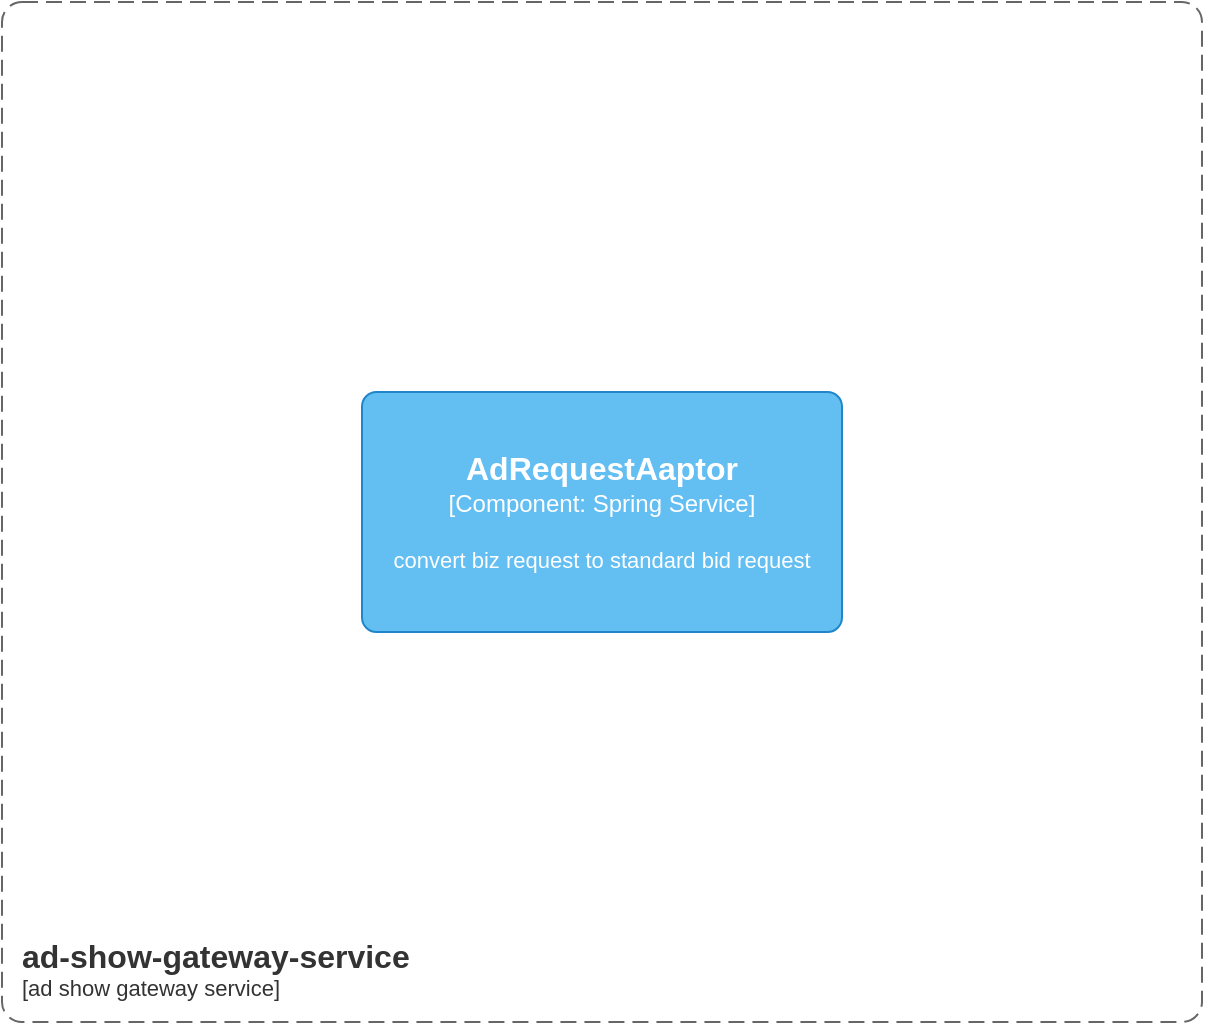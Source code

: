 <mxfile version="20.0.4" type="github" pages="2">
  <diagram id="aJgjSPVNpbIEY2sJiBNT" name="Page-1">
    <mxGraphModel dx="1422" dy="882" grid="1" gridSize="10" guides="1" tooltips="1" connect="1" arrows="1" fold="1" page="1" pageScale="1" pageWidth="1100" pageHeight="850" math="0" shadow="0">
      <root>
        <mxCell id="0" />
        <mxCell id="1" parent="0" />
        <object placeholders="1" c4Name="ad-show-gateway-service" c4Type="ContainerScopeBoundary" c4Application="ad show gateway service" label="&lt;font style=&quot;font-size: 16px&quot;&gt;&lt;b&gt;&lt;div style=&quot;text-align: left&quot;&gt;%c4Name%&lt;/div&gt;&lt;/b&gt;&lt;/font&gt;&lt;div style=&quot;text-align: left&quot;&gt;[%c4Application%]&lt;/div&gt;" id="W43x3ZSVDhkU_ZFKPBmZ-1">
          <mxCell style="rounded=1;fontSize=11;whiteSpace=wrap;html=1;dashed=1;arcSize=20;fillColor=none;strokeColor=#666666;fontColor=#333333;labelBackgroundColor=none;align=left;verticalAlign=bottom;labelBorderColor=none;spacingTop=0;spacing=10;dashPattern=8 4;metaEdit=1;rotatable=0;perimeter=rectanglePerimeter;noLabel=0;labelPadding=0;allowArrows=0;connectable=0;expand=0;recursiveResize=0;editable=1;pointerEvents=0;absoluteArcSize=1;points=[[0.25,0,0],[0.5,0,0],[0.75,0,0],[1,0.25,0],[1,0.5,0],[1,0.75,0],[0.75,1,0],[0.5,1,0],[0.25,1,0],[0,0.75,0],[0,0.5,0],[0,0.25,0]];" parent="1" vertex="1">
            <mxGeometry x="130" y="100" width="600" height="510" as="geometry" />
          </mxCell>
        </object>
        <object placeholders="1" c4Name="AdRequestAaptor" c4Type="Component" c4Technology="Spring Service" c4Description="convert biz request to standard bid request" label="&lt;font style=&quot;font-size: 16px&quot;&gt;&lt;b&gt;%c4Name%&lt;/b&gt;&lt;/font&gt;&lt;div&gt;[%c4Type%: %c4Technology%]&lt;/div&gt;&lt;br&gt;&lt;div&gt;&lt;font style=&quot;font-size: 11px&quot;&gt;%c4Description%&lt;/font&gt;&lt;/div&gt;" id="W43x3ZSVDhkU_ZFKPBmZ-2">
          <mxCell style="rounded=1;whiteSpace=wrap;html=1;labelBackgroundColor=none;fillColor=#63BEF2;fontColor=#ffffff;align=center;arcSize=6;strokeColor=#2086C9;metaEdit=1;resizable=0;points=[[0.25,0,0],[0.5,0,0],[0.75,0,0],[1,0.25,0],[1,0.5,0],[1,0.75,0],[0.75,1,0],[0.5,1,0],[0.25,1,0],[0,0.75,0],[0,0.5,0],[0,0.25,0]];" parent="1" vertex="1">
            <mxGeometry x="310" y="295" width="240" height="120" as="geometry" />
          </mxCell>
        </object>
      </root>
    </mxGraphModel>
  </diagram>
  <diagram id="D_FcUVKlKj7Y5NpbmR_d" name="Page-2">
    <mxGraphModel dx="2522" dy="762" grid="1" gridSize="10" guides="1" tooltips="1" connect="1" arrows="1" fold="1" page="1" pageScale="1" pageWidth="1100" pageHeight="850" math="0" shadow="0">
      <root>
        <mxCell id="0" />
        <mxCell id="1" parent="0" />
        <mxCell id="KUPyvud-g7VJleF3JgOH-2" value="A" style="rounded=1;whiteSpace=wrap;html=1;fillColor=#d5e8d4;strokeColor=#82b366;" vertex="1" parent="1">
          <mxGeometry x="250" y="100" width="120" height="60" as="geometry" />
        </mxCell>
        <mxCell id="KUPyvud-g7VJleF3JgOH-3" value="B" style="rounded=1;whiteSpace=wrap;html=1;fillColor=#d5e8d4;strokeColor=#82b366;" vertex="1" parent="1">
          <mxGeometry x="250" y="210" width="120" height="60" as="geometry" />
        </mxCell>
        <mxCell id="KUPyvud-g7VJleF3JgOH-4" value="C" style="rounded=1;whiteSpace=wrap;html=1;fillColor=#d5e8d4;strokeColor=#82b366;" vertex="1" parent="1">
          <mxGeometry x="250" y="320" width="120" height="60" as="geometry" />
        </mxCell>
        <mxCell id="KUPyvud-g7VJleF3JgOH-21" style="edgeStyle=orthogonalEdgeStyle;curved=1;rounded=0;orthogonalLoop=1;jettySize=auto;html=1;entryX=0;entryY=0.5;entryDx=0;entryDy=0;" edge="1" parent="1" source="KUPyvud-g7VJleF3JgOH-5" target="KUPyvud-g7VJleF3JgOH-10">
          <mxGeometry relative="1" as="geometry" />
        </mxCell>
        <mxCell id="KUPyvud-g7VJleF3JgOH-5" value="C" style="rounded=1;whiteSpace=wrap;html=1;fillColor=#d5e8d4;strokeColor=#82b366;strokeWidth=2;" vertex="1" parent="1">
          <mxGeometry x="250" y="320" width="120" height="60" as="geometry" />
        </mxCell>
        <mxCell id="KUPyvud-g7VJleF3JgOH-19" style="edgeStyle=orthogonalEdgeStyle;curved=1;rounded=0;orthogonalLoop=1;jettySize=auto;html=1;entryX=0;entryY=0.5;entryDx=0;entryDy=0;" edge="1" parent="1" source="KUPyvud-g7VJleF3JgOH-6" target="KUPyvud-g7VJleF3JgOH-8">
          <mxGeometry relative="1" as="geometry" />
        </mxCell>
        <mxCell id="KUPyvud-g7VJleF3JgOH-6" value="A" style="rounded=1;whiteSpace=wrap;html=1;fillColor=#d5e8d4;strokeColor=#82b366;strokeWidth=2;" vertex="1" parent="1">
          <mxGeometry x="250" y="100" width="120" height="60" as="geometry" />
        </mxCell>
        <mxCell id="KUPyvud-g7VJleF3JgOH-20" style="edgeStyle=orthogonalEdgeStyle;curved=1;rounded=0;orthogonalLoop=1;jettySize=auto;html=1;" edge="1" parent="1" source="KUPyvud-g7VJleF3JgOH-7" target="KUPyvud-g7VJleF3JgOH-9">
          <mxGeometry relative="1" as="geometry" />
        </mxCell>
        <mxCell id="KUPyvud-g7VJleF3JgOH-7" value="B" style="rounded=1;whiteSpace=wrap;html=1;fillColor=#d5e8d4;strokeColor=#82b366;strokeWidth=2;" vertex="1" parent="1">
          <mxGeometry x="250" y="210" width="120" height="60" as="geometry" />
        </mxCell>
        <mxCell id="KUPyvud-g7VJleF3JgOH-11" value="" style="rounded=1;whiteSpace=wrap;html=1;strokeWidth=2;fillColor=none;" vertex="1" parent="1">
          <mxGeometry x="510" y="60" width="230" height="340" as="geometry" />
        </mxCell>
        <mxCell id="KUPyvud-g7VJleF3JgOH-8" value="PRICE:1.7&lt;br&gt;STRATEGY:v1.2" style="shape=document;whiteSpace=wrap;html=1;boundedLbl=1;strokeWidth=2;" vertex="1" parent="1">
          <mxGeometry x="570" y="90" width="120" height="80" as="geometry" />
        </mxCell>
        <mxCell id="KUPyvud-g7VJleF3JgOH-16" style="edgeStyle=orthogonalEdgeStyle;rounded=0;orthogonalLoop=1;jettySize=auto;html=1;curved=1;entryX=0;entryY=0.25;entryDx=0;entryDy=0;" edge="1" parent="1" source="KUPyvud-g7VJleF3JgOH-9" target="KUPyvud-g7VJleF3JgOH-22">
          <mxGeometry relative="1" as="geometry">
            <Array as="points">
              <mxPoint x="360" y="240" />
              <mxPoint x="360" y="630" />
            </Array>
          </mxGeometry>
        </mxCell>
        <mxCell id="KUPyvud-g7VJleF3JgOH-9" value="PRICE:1.6&lt;br&gt;STRATEGY:v1.2" style="shape=document;whiteSpace=wrap;html=1;boundedLbl=1;strokeWidth=2;" vertex="1" parent="1">
          <mxGeometry x="570" y="200" width="120" height="80" as="geometry" />
        </mxCell>
        <mxCell id="KUPyvud-g7VJleF3JgOH-10" value="PRICE:1.5&lt;br&gt;STRATEGY:v1.2" style="shape=document;whiteSpace=wrap;html=1;boundedLbl=1;strokeWidth=2;" vertex="1" parent="1">
          <mxGeometry x="570" y="310" width="120" height="80" as="geometry" />
        </mxCell>
        <mxCell id="KUPyvud-g7VJleF3JgOH-13" value="下发" style="rounded=0;whiteSpace=wrap;html=1;strokeWidth=2;fillColor=none;" vertex="1" parent="1">
          <mxGeometry x="860" y="50" width="80" height="360" as="geometry" />
        </mxCell>
        <mxCell id="KUPyvud-g7VJleF3JgOH-14" value="C" style="rounded=1;whiteSpace=wrap;html=1;fillColor=#d5e8d4;strokeColor=#82b366;strokeWidth=2;" vertex="1" parent="1">
          <mxGeometry x="250" y="620" width="120" height="60" as="geometry" />
        </mxCell>
        <mxCell id="KUPyvud-g7VJleF3JgOH-15" value="曝光" style="rounded=0;whiteSpace=wrap;html=1;strokeWidth=2;fillColor=none;" vertex="1" parent="1">
          <mxGeometry x="860" y="490" width="80" height="320" as="geometry" />
        </mxCell>
        <mxCell id="KUPyvud-g7VJleF3JgOH-17" value="JOIN&amp;nbsp; Cache" style="text;html=1;strokeColor=none;fillColor=none;align=center;verticalAlign=middle;whiteSpace=wrap;rounded=0;" vertex="1" parent="1">
          <mxGeometry x="595" y="10" width="60" height="30" as="geometry" />
        </mxCell>
        <mxCell id="KUPyvud-g7VJleF3JgOH-18" value="100~200亿" style="shape=process;whiteSpace=wrap;html=1;backgroundOutline=1;strokeWidth=2;fillColor=none;" vertex="1" parent="1">
          <mxGeometry y="130" width="160" height="160" as="geometry" />
        </mxCell>
        <mxCell id="KUPyvud-g7VJleF3JgOH-22" value="" style="shape=document;whiteSpace=wrap;html=1;boundedLbl=1;strokeWidth=2;fillColor=none;" vertex="1" parent="1">
          <mxGeometry x="550" y="610" width="120" height="80" as="geometry" />
        </mxCell>
        <mxCell id="KUPyvud-g7VJleF3JgOH-23" value="问题:&lt;br&gt;1. 响应包体大-出入口的带宽成本&lt;br&gt;2. 用户-消耗&lt;br&gt;3. 被浏览器Get拒绝-8000Byte(UTF-8)&lt;br&gt;4. 按需增长,不可控制" style="shape=process;whiteSpace=wrap;html=1;backgroundOutline=1;strokeWidth=2;fillColor=none;" vertex="1" parent="1">
          <mxGeometry y="350" width="160" height="160" as="geometry" />
        </mxCell>
        <mxCell id="KUPyvud-g7VJleF3JgOH-24" value="1. 95%+ 1~4小时就完成使用&lt;br&gt;2.&amp;nbsp;" style="shape=process;whiteSpace=wrap;html=1;backgroundOutline=1;strokeWidth=2;fillColor=none;" vertex="1" parent="1">
          <mxGeometry y="570" width="160" height="160" as="geometry" />
        </mxCell>
        <mxCell id="KUPyvud-g7VJleF3JgOH-25" value="1. 现状都是使用维表关联-维表数据量比较小&lt;br&gt;2. join cache 使用怎样中间件承载-&lt;br&gt;3. cache数据需要业务写入&lt;br&gt;4. 长期数据按窗口设计,全量join -&amp;nbsp;" style="shape=process;whiteSpace=wrap;html=1;backgroundOutline=1;strokeWidth=2;fillColor=none;" vertex="1" parent="1">
          <mxGeometry x="-100" y="790" width="360" height="160" as="geometry" />
        </mxCell>
      </root>
    </mxGraphModel>
  </diagram>
</mxfile>
